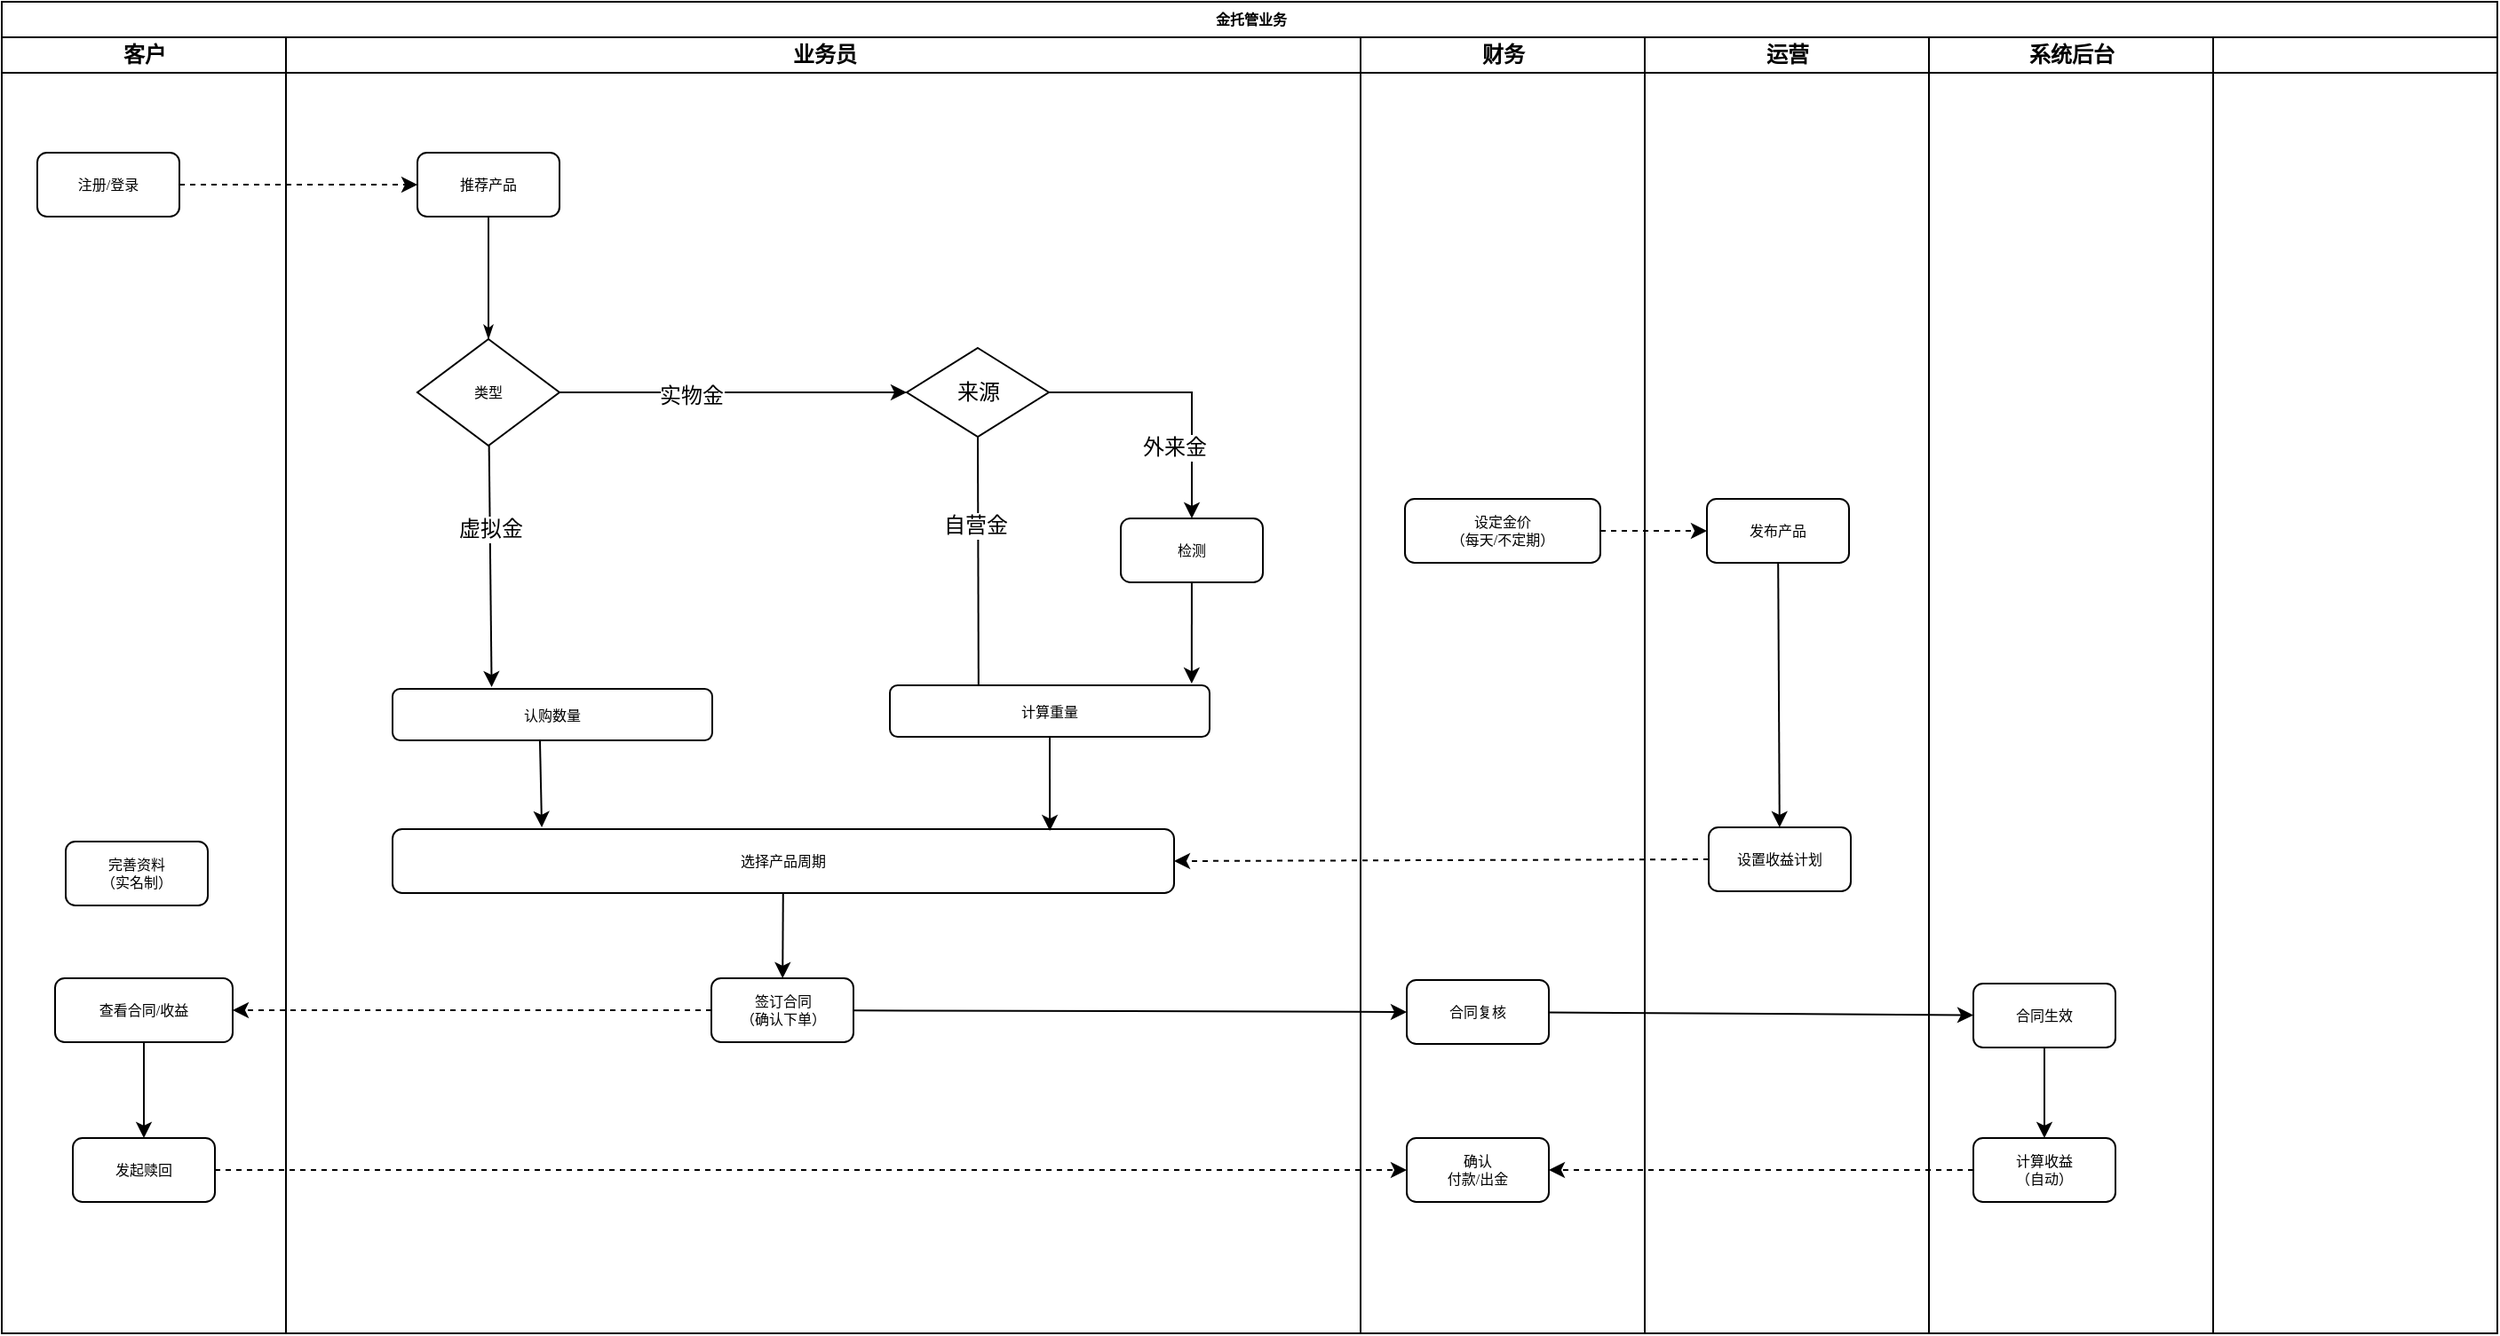 <mxfile version="12.4.7" type="github" pages="3">
  <diagram name="服务金" id="74e2e168-ea6b-b213-b513-2b3c1d86103e">
    <mxGraphModel dx="1172" dy="600" grid="1" gridSize="10" guides="1" tooltips="1" connect="1" arrows="1" fold="1" page="1" pageScale="1" pageWidth="1100" pageHeight="850" background="#ffffff" math="0" shadow="0">
      <root>
        <mxCell id="0"/>
        <mxCell id="1" parent="0"/>
        <mxCell id="77e6c97f196da883-1" value="金托管业务" style="swimlane;html=1;childLayout=stackLayout;startSize=20;rounded=0;shadow=0;labelBackgroundColor=none;strokeColor=#000000;strokeWidth=1;fillColor=#ffffff;fontFamily=Verdana;fontSize=8;fontColor=#000000;align=center;" parent="1" vertex="1">
          <mxGeometry x="70" y="50" width="1405" height="750" as="geometry"/>
        </mxCell>
        <mxCell id="77e6c97f196da883-2" value="客户" style="swimlane;html=1;startSize=20;" parent="77e6c97f196da883-1" vertex="1">
          <mxGeometry y="20" width="160" height="730" as="geometry"/>
        </mxCell>
        <mxCell id="aqZ1NB7vLFw8qtyRI9sM-14" value="完善资料&lt;br&gt;（实名制）" style="rounded=1;whiteSpace=wrap;html=1;shadow=0;labelBackgroundColor=none;strokeColor=#000000;strokeWidth=1;fillColor=#ffffff;fontFamily=Verdana;fontSize=8;fontColor=#000000;align=center;" parent="77e6c97f196da883-2" vertex="1">
          <mxGeometry x="36" y="453" width="80" height="36" as="geometry"/>
        </mxCell>
        <mxCell id="aqZ1NB7vLFw8qtyRI9sM-47" style="edgeStyle=none;rounded=0;orthogonalLoop=1;jettySize=auto;html=1;" parent="77e6c97f196da883-2" source="aqZ1NB7vLFw8qtyRI9sM-24" target="aqZ1NB7vLFw8qtyRI9sM-44" edge="1">
          <mxGeometry relative="1" as="geometry"/>
        </mxCell>
        <mxCell id="aqZ1NB7vLFw8qtyRI9sM-24" value="查看合同/收益" style="rounded=1;whiteSpace=wrap;html=1;shadow=0;labelBackgroundColor=none;strokeColor=#000000;strokeWidth=1;fillColor=#ffffff;fontFamily=Verdana;fontSize=8;fontColor=#000000;align=center;" parent="77e6c97f196da883-2" vertex="1">
          <mxGeometry x="30" y="530" width="100" height="36" as="geometry"/>
        </mxCell>
        <mxCell id="aqZ1NB7vLFw8qtyRI9sM-44" value="发起赎回" style="rounded=1;whiteSpace=wrap;html=1;shadow=0;labelBackgroundColor=none;strokeColor=#000000;strokeWidth=1;fillColor=#ffffff;fontFamily=Verdana;fontSize=8;fontColor=#000000;align=center;" parent="77e6c97f196da883-2" vertex="1">
          <mxGeometry x="40" y="620" width="80" height="36" as="geometry"/>
        </mxCell>
        <mxCell id="77e6c97f196da883-3" value="业务员" style="swimlane;html=1;startSize=20;" parent="77e6c97f196da883-1" vertex="1">
          <mxGeometry x="160" y="20" width="605" height="730" as="geometry"/>
        </mxCell>
        <mxCell id="E34rKz94oYMN4ZFekfvv-4" style="edgeStyle=orthogonalEdgeStyle;rounded=0;orthogonalLoop=1;jettySize=auto;html=1;entryX=0;entryY=0.5;entryDx=0;entryDy=0;dashed=1;" parent="77e6c97f196da883-3" source="xd8myX0lsc00xmERsK0Q-1" target="77e6c97f196da883-9" edge="1">
          <mxGeometry relative="1" as="geometry">
            <Array as="points">
              <mxPoint x="-10" y="83"/>
              <mxPoint x="-10" y="83"/>
            </Array>
          </mxGeometry>
        </mxCell>
        <mxCell id="xd8myX0lsc00xmERsK0Q-1" value="注册/登录" style="rounded=1;whiteSpace=wrap;html=1;shadow=0;labelBackgroundColor=none;strokeColor=#000000;strokeWidth=1;fillColor=#ffffff;fontFamily=Verdana;fontSize=8;fontColor=#000000;align=center;" parent="77e6c97f196da883-3" vertex="1">
          <mxGeometry x="-140" y="65" width="80" height="36" as="geometry"/>
        </mxCell>
        <mxCell id="77e6c97f196da883-9" value="推荐产品" style="rounded=1;whiteSpace=wrap;html=1;shadow=0;labelBackgroundColor=none;strokeColor=#000000;strokeWidth=1;fillColor=#ffffff;fontFamily=Verdana;fontSize=8;fontColor=#000000;align=center;" parent="77e6c97f196da883-3" vertex="1">
          <mxGeometry x="74" y="65" width="80" height="36" as="geometry"/>
        </mxCell>
        <mxCell id="107ba76e4e335f99-1" style="edgeStyle=orthogonalEdgeStyle;rounded=1;html=1;labelBackgroundColor=none;startArrow=none;startFill=0;startSize=5;endArrow=classicThin;endFill=1;endSize=5;jettySize=auto;orthogonalLoop=1;strokeColor=#000000;strokeWidth=1;fontFamily=Verdana;fontSize=8;fontColor=#000000;exitX=0.5;exitY=1;exitDx=0;exitDy=0;exitPerimeter=0;entryX=0.5;entryY=0;entryDx=0;entryDy=0;" parent="77e6c97f196da883-3" source="77e6c97f196da883-9" target="77e6c97f196da883-20" edge="1">
          <mxGeometry relative="1" as="geometry">
            <mxPoint x="84" y="290" as="targetPoint"/>
          </mxGeometry>
        </mxCell>
        <mxCell id="E34rKz94oYMN4ZFekfvv-21" style="edgeStyle=none;rounded=0;orthogonalLoop=1;jettySize=auto;html=1;entryX=0.31;entryY=-0.034;entryDx=0;entryDy=0;entryPerimeter=0;" parent="77e6c97f196da883-3" source="77e6c97f196da883-20" target="aqZ1NB7vLFw8qtyRI9sM-54" edge="1">
          <mxGeometry relative="1" as="geometry">
            <mxPoint x="115.765" y="335" as="targetPoint"/>
          </mxGeometry>
        </mxCell>
        <mxCell id="aqZ1NB7vLFw8qtyRI9sM-81" value="虚拟金" style="text;html=1;resizable=0;points=[];align=center;verticalAlign=middle;labelBackgroundColor=#ffffff;" parent="E34rKz94oYMN4ZFekfvv-21" vertex="1" connectable="0">
          <mxGeometry x="-0.311" relative="1" as="geometry">
            <mxPoint as="offset"/>
          </mxGeometry>
        </mxCell>
        <mxCell id="77e6c97f196da883-20" value="类型" style="rhombus;whiteSpace=wrap;html=1;rounded=0;shadow=0;labelBackgroundColor=none;strokeColor=#000000;strokeWidth=1;fillColor=#ffffff;fontFamily=Verdana;fontSize=8;fontColor=#000000;align=center;" parent="77e6c97f196da883-3" vertex="1">
          <mxGeometry x="74" y="170" width="80" height="60" as="geometry"/>
        </mxCell>
        <mxCell id="aqZ1NB7vLFw8qtyRI9sM-15" style="edgeStyle=none;rounded=0;orthogonalLoop=1;jettySize=auto;html=1;entryX=0;entryY=0.5;entryDx=0;entryDy=0;exitX=1;exitY=0.5;exitDx=0;exitDy=0;" parent="77e6c97f196da883-3" source="77e6c97f196da883-20" target="aqZ1NB7vLFw8qtyRI9sM-13" edge="1">
          <mxGeometry relative="1" as="geometry">
            <mxPoint x="280" y="200" as="sourcePoint"/>
          </mxGeometry>
        </mxCell>
        <mxCell id="aqZ1NB7vLFw8qtyRI9sM-82" value="实物金" style="text;html=1;resizable=0;points=[];align=center;verticalAlign=middle;labelBackgroundColor=#ffffff;" parent="aqZ1NB7vLFw8qtyRI9sM-15" vertex="1" connectable="0">
          <mxGeometry x="-0.243" y="-2" relative="1" as="geometry">
            <mxPoint as="offset"/>
          </mxGeometry>
        </mxCell>
        <mxCell id="aqZ1NB7vLFw8qtyRI9sM-18" style="edgeStyle=none;rounded=0;orthogonalLoop=1;jettySize=auto;html=1;entryX=0.5;entryY=0;entryDx=0;entryDy=0;exitX=1;exitY=0.5;exitDx=0;exitDy=0;" parent="77e6c97f196da883-3" source="aqZ1NB7vLFw8qtyRI9sM-13" target="aqZ1NB7vLFw8qtyRI9sM-21" edge="1">
          <mxGeometry relative="1" as="geometry">
            <mxPoint x="470" y="200" as="targetPoint"/>
            <Array as="points">
              <mxPoint x="510" y="200"/>
            </Array>
          </mxGeometry>
        </mxCell>
        <mxCell id="aqZ1NB7vLFw8qtyRI9sM-80" value="外来金" style="text;html=1;resizable=0;points=[];align=center;verticalAlign=middle;labelBackgroundColor=#ffffff;" parent="aqZ1NB7vLFw8qtyRI9sM-18" vertex="1" connectable="0">
          <mxGeometry x="-0.103" y="-31" relative="1" as="geometry">
            <mxPoint x="2" as="offset"/>
          </mxGeometry>
        </mxCell>
        <mxCell id="aqZ1NB7vLFw8qtyRI9sM-25" style="edgeStyle=none;rounded=0;orthogonalLoop=1;jettySize=auto;html=1;exitX=0.5;exitY=1;exitDx=0;exitDy=0;" parent="77e6c97f196da883-3" source="aqZ1NB7vLFw8qtyRI9sM-13" edge="1">
          <mxGeometry relative="1" as="geometry">
            <mxPoint x="390" y="390" as="targetPoint"/>
          </mxGeometry>
        </mxCell>
        <mxCell id="aqZ1NB7vLFw8qtyRI9sM-79" value="自营金" style="text;html=1;resizable=0;points=[];align=center;verticalAlign=middle;labelBackgroundColor=#ffffff;" parent="aqZ1NB7vLFw8qtyRI9sM-25" vertex="1" connectable="0">
          <mxGeometry x="-0.394" y="-2" relative="1" as="geometry">
            <mxPoint as="offset"/>
          </mxGeometry>
        </mxCell>
        <mxCell id="aqZ1NB7vLFw8qtyRI9sM-13" value="来源" style="rhombus;whiteSpace=wrap;html=1;" parent="77e6c97f196da883-3" vertex="1">
          <mxGeometry x="349.5" y="175" width="80" height="50" as="geometry"/>
        </mxCell>
        <mxCell id="aqZ1NB7vLFw8qtyRI9sM-19" value="签订合同&lt;br&gt;（确认下单）" style="rounded=1;whiteSpace=wrap;html=1;shadow=0;labelBackgroundColor=none;strokeColor=#000000;strokeWidth=1;fillColor=#ffffff;fontFamily=Verdana;fontSize=8;fontColor=#000000;align=center;" parent="77e6c97f196da883-3" vertex="1">
          <mxGeometry x="239.5" y="530" width="80" height="36" as="geometry"/>
        </mxCell>
        <mxCell id="aqZ1NB7vLFw8qtyRI9sM-77" style="edgeStyle=none;rounded=0;orthogonalLoop=1;jettySize=auto;html=1;entryX=0.944;entryY=-0.034;entryDx=0;entryDy=0;entryPerimeter=0;" parent="77e6c97f196da883-3" source="aqZ1NB7vLFw8qtyRI9sM-21" target="aqZ1NB7vLFw8qtyRI9sM-73" edge="1">
          <mxGeometry relative="1" as="geometry"/>
        </mxCell>
        <mxCell id="aqZ1NB7vLFw8qtyRI9sM-21" value="检测" style="rounded=1;whiteSpace=wrap;html=1;shadow=0;labelBackgroundColor=none;strokeColor=#000000;strokeWidth=1;fillColor=#ffffff;fontFamily=Verdana;fontSize=8;fontColor=#000000;align=center;" parent="77e6c97f196da883-3" vertex="1">
          <mxGeometry x="470" y="271" width="80" height="36" as="geometry"/>
        </mxCell>
        <mxCell id="aqZ1NB7vLFw8qtyRI9sM-33" style="edgeStyle=none;rounded=0;orthogonalLoop=1;jettySize=auto;html=1;" parent="77e6c97f196da883-3" source="aqZ1NB7vLFw8qtyRI9sM-26" target="aqZ1NB7vLFw8qtyRI9sM-19" edge="1">
          <mxGeometry relative="1" as="geometry"/>
        </mxCell>
        <mxCell id="aqZ1NB7vLFw8qtyRI9sM-26" value="选择产品周期" style="rounded=1;whiteSpace=wrap;html=1;shadow=0;labelBackgroundColor=none;strokeColor=#000000;strokeWidth=1;fillColor=#ffffff;fontFamily=Verdana;fontSize=8;fontColor=#000000;align=center;" parent="77e6c97f196da883-3" vertex="1">
          <mxGeometry x="60" y="446" width="440" height="36" as="geometry"/>
        </mxCell>
        <mxCell id="aqZ1NB7vLFw8qtyRI9sM-54" value="认购数量" style="rounded=1;whiteSpace=wrap;html=1;shadow=0;labelBackgroundColor=none;strokeColor=#000000;strokeWidth=1;fillColor=#ffffff;fontFamily=Verdana;fontSize=8;fontColor=#000000;align=center;" parent="77e6c97f196da883-3" vertex="1">
          <mxGeometry x="60" y="367" width="180" height="29" as="geometry"/>
        </mxCell>
        <mxCell id="aqZ1NB7vLFw8qtyRI9sM-73" value="计算重量" style="rounded=1;whiteSpace=wrap;html=1;shadow=0;labelBackgroundColor=none;strokeColor=#000000;strokeWidth=1;fillColor=#ffffff;fontFamily=Verdana;fontSize=8;fontColor=#000000;align=center;" parent="77e6c97f196da883-3" vertex="1">
          <mxGeometry x="340" y="365" width="180" height="29" as="geometry"/>
        </mxCell>
        <mxCell id="aqZ1NB7vLFw8qtyRI9sM-62" style="edgeStyle=none;rounded=0;orthogonalLoop=1;jettySize=auto;html=1;exitX=0.461;exitY=1;exitDx=0;exitDy=0;exitPerimeter=0;entryX=0.191;entryY=-0.028;entryDx=0;entryDy=0;entryPerimeter=0;" parent="77e6c97f196da883-3" source="aqZ1NB7vLFw8qtyRI9sM-54" target="aqZ1NB7vLFw8qtyRI9sM-26" edge="1">
          <mxGeometry relative="1" as="geometry">
            <mxPoint x="140" y="430" as="sourcePoint"/>
            <mxPoint x="143" y="440" as="targetPoint"/>
          </mxGeometry>
        </mxCell>
        <mxCell id="aqZ1NB7vLFw8qtyRI9sM-78" style="edgeStyle=none;rounded=0;orthogonalLoop=1;jettySize=auto;html=1;exitX=0.5;exitY=1;exitDx=0;exitDy=0;entryX=0.841;entryY=0.028;entryDx=0;entryDy=0;entryPerimeter=0;" parent="77e6c97f196da883-3" source="aqZ1NB7vLFw8qtyRI9sM-73" target="aqZ1NB7vLFw8qtyRI9sM-26" edge="1">
          <mxGeometry relative="1" as="geometry">
            <mxPoint x="380" y="430" as="sourcePoint"/>
            <mxPoint x="380.0" y="456" as="targetPoint"/>
          </mxGeometry>
        </mxCell>
        <mxCell id="77e6c97f196da883-4" value="财务" style="swimlane;html=1;startSize=20;" parent="77e6c97f196da883-1" vertex="1">
          <mxGeometry x="765" y="20" width="160" height="730" as="geometry"/>
        </mxCell>
        <mxCell id="77e6c97f196da883-12" value="设定金价&lt;br&gt;（每天/不定期）" style="rounded=1;whiteSpace=wrap;html=1;shadow=0;labelBackgroundColor=none;strokeColor=#000000;strokeWidth=1;fillColor=#ffffff;fontFamily=Verdana;fontSize=8;fontColor=#000000;align=center;" parent="77e6c97f196da883-4" vertex="1">
          <mxGeometry x="25" y="260" width="110" height="36" as="geometry"/>
        </mxCell>
        <mxCell id="aqZ1NB7vLFw8qtyRI9sM-32" value="合同复核" style="rounded=1;whiteSpace=wrap;html=1;shadow=0;labelBackgroundColor=none;strokeColor=#000000;strokeWidth=1;fillColor=#ffffff;fontFamily=Verdana;fontSize=8;fontColor=#000000;align=center;" parent="77e6c97f196da883-4" vertex="1">
          <mxGeometry x="26" y="531" width="80" height="36" as="geometry"/>
        </mxCell>
        <mxCell id="aqZ1NB7vLFw8qtyRI9sM-48" value="确认&lt;br&gt;付款/出金" style="rounded=1;whiteSpace=wrap;html=1;shadow=0;labelBackgroundColor=none;strokeColor=#000000;strokeWidth=1;fillColor=#ffffff;fontFamily=Verdana;fontSize=8;fontColor=#000000;align=center;" parent="77e6c97f196da883-4" vertex="1">
          <mxGeometry x="26" y="620" width="80" height="36" as="geometry"/>
        </mxCell>
        <mxCell id="77e6c97f196da883-5" value="运营" style="swimlane;html=1;startSize=20;" parent="77e6c97f196da883-1" vertex="1">
          <mxGeometry x="925" y="20" width="160" height="730" as="geometry"/>
        </mxCell>
        <mxCell id="aqZ1NB7vLFw8qtyRI9sM-66" style="edgeStyle=none;rounded=0;orthogonalLoop=1;jettySize=auto;html=1;" parent="77e6c97f196da883-5" source="xd8myX0lsc00xmERsK0Q-5" target="aqZ1NB7vLFw8qtyRI9sM-65" edge="1">
          <mxGeometry relative="1" as="geometry"/>
        </mxCell>
        <mxCell id="xd8myX0lsc00xmERsK0Q-5" value="发布产品" style="rounded=1;whiteSpace=wrap;html=1;shadow=0;labelBackgroundColor=none;strokeColor=#000000;strokeWidth=1;fillColor=#ffffff;fontFamily=Verdana;fontSize=8;fontColor=#000000;align=center;" parent="77e6c97f196da883-5" vertex="1">
          <mxGeometry x="35" y="260" width="80" height="36" as="geometry"/>
        </mxCell>
        <mxCell id="aqZ1NB7vLFw8qtyRI9sM-65" value="设置收益计划" style="rounded=1;whiteSpace=wrap;html=1;shadow=0;labelBackgroundColor=none;strokeColor=#000000;strokeWidth=1;fillColor=#ffffff;fontFamily=Verdana;fontSize=8;fontColor=#000000;align=center;" parent="77e6c97f196da883-5" vertex="1">
          <mxGeometry x="36" y="445" width="80" height="36" as="geometry"/>
        </mxCell>
        <mxCell id="77e6c97f196da883-6" value="系统后台" style="swimlane;html=1;startSize=20;" parent="77e6c97f196da883-1" vertex="1">
          <mxGeometry x="1085" y="20" width="160" height="730" as="geometry"/>
        </mxCell>
        <mxCell id="aqZ1NB7vLFw8qtyRI9sM-11" value="计算收益&lt;br&gt;（自动）" style="rounded=1;whiteSpace=wrap;html=1;shadow=0;labelBackgroundColor=none;strokeColor=#000000;strokeWidth=1;fillColor=#ffffff;fontFamily=Verdana;fontSize=8;fontColor=#000000;align=center;" parent="77e6c97f196da883-6" vertex="1">
          <mxGeometry x="25" y="620" width="80" height="36" as="geometry"/>
        </mxCell>
        <mxCell id="aqZ1NB7vLFw8qtyRI9sM-37" style="edgeStyle=none;rounded=0;orthogonalLoop=1;jettySize=auto;html=1;entryX=0.5;entryY=0;entryDx=0;entryDy=0;" parent="77e6c97f196da883-6" source="aqZ1NB7vLFw8qtyRI9sM-34" target="aqZ1NB7vLFw8qtyRI9sM-11" edge="1">
          <mxGeometry relative="1" as="geometry"/>
        </mxCell>
        <mxCell id="aqZ1NB7vLFw8qtyRI9sM-34" value="合同生效" style="rounded=1;whiteSpace=wrap;html=1;shadow=0;labelBackgroundColor=none;strokeColor=#000000;strokeWidth=1;fillColor=#ffffff;fontFamily=Verdana;fontSize=8;fontColor=#000000;align=center;" parent="77e6c97f196da883-6" vertex="1">
          <mxGeometry x="25" y="533" width="80" height="36" as="geometry"/>
        </mxCell>
        <mxCell id="77e6c97f196da883-7" value="" style="swimlane;html=1;startSize=20;" parent="77e6c97f196da883-1" vertex="1">
          <mxGeometry x="1245" y="20" width="160" height="730" as="geometry"/>
        </mxCell>
        <mxCell id="aqZ1NB7vLFw8qtyRI9sM-35" style="edgeStyle=none;rounded=0;orthogonalLoop=1;jettySize=auto;html=1;entryX=0;entryY=0.5;entryDx=0;entryDy=0;" parent="77e6c97f196da883-1" source="aqZ1NB7vLFw8qtyRI9sM-19" target="aqZ1NB7vLFw8qtyRI9sM-32" edge="1">
          <mxGeometry relative="1" as="geometry"/>
        </mxCell>
        <mxCell id="aqZ1NB7vLFw8qtyRI9sM-36" style="edgeStyle=none;rounded=0;orthogonalLoop=1;jettySize=auto;html=1;" parent="77e6c97f196da883-1" source="aqZ1NB7vLFw8qtyRI9sM-32" target="aqZ1NB7vLFw8qtyRI9sM-34" edge="1">
          <mxGeometry relative="1" as="geometry"/>
        </mxCell>
        <mxCell id="aqZ1NB7vLFw8qtyRI9sM-40" style="edgeStyle=none;rounded=0;orthogonalLoop=1;jettySize=auto;html=1;dashed=1;" parent="77e6c97f196da883-1" source="aqZ1NB7vLFw8qtyRI9sM-19" target="aqZ1NB7vLFw8qtyRI9sM-24" edge="1">
          <mxGeometry relative="1" as="geometry"/>
        </mxCell>
        <mxCell id="aqZ1NB7vLFw8qtyRI9sM-49" style="edgeStyle=none;rounded=0;orthogonalLoop=1;jettySize=auto;html=1;dashed=1;" parent="77e6c97f196da883-1" source="aqZ1NB7vLFw8qtyRI9sM-44" target="aqZ1NB7vLFw8qtyRI9sM-48" edge="1">
          <mxGeometry relative="1" as="geometry"/>
        </mxCell>
        <mxCell id="aqZ1NB7vLFw8qtyRI9sM-50" style="edgeStyle=none;rounded=0;orthogonalLoop=1;jettySize=auto;html=1;entryX=0;entryY=0.5;entryDx=0;entryDy=0;dashed=1;exitX=1;exitY=0.5;exitDx=0;exitDy=0;" parent="77e6c97f196da883-1" source="77e6c97f196da883-12" target="xd8myX0lsc00xmERsK0Q-5" edge="1">
          <mxGeometry relative="1" as="geometry"/>
        </mxCell>
        <mxCell id="aqZ1NB7vLFw8qtyRI9sM-63" style="edgeStyle=none;rounded=0;orthogonalLoop=1;jettySize=auto;html=1;entryX=1;entryY=0.5;entryDx=0;entryDy=0;dashed=1;" parent="77e6c97f196da883-1" source="aqZ1NB7vLFw8qtyRI9sM-11" target="aqZ1NB7vLFw8qtyRI9sM-48" edge="1">
          <mxGeometry relative="1" as="geometry"/>
        </mxCell>
        <mxCell id="aqZ1NB7vLFw8qtyRI9sM-67" style="edgeStyle=none;rounded=0;orthogonalLoop=1;jettySize=auto;html=1;entryX=1;entryY=0.5;entryDx=0;entryDy=0;exitX=0;exitY=0.5;exitDx=0;exitDy=0;dashed=1;" parent="77e6c97f196da883-1" source="aqZ1NB7vLFw8qtyRI9sM-65" target="aqZ1NB7vLFw8qtyRI9sM-26" edge="1">
          <mxGeometry relative="1" as="geometry">
            <mxPoint x="930" y="500" as="sourcePoint"/>
          </mxGeometry>
        </mxCell>
      </root>
    </mxGraphModel>
  </diagram>
  <diagram name="产业链" id="l8htNi4YbD4oBmqti-kL">
    <mxGraphModel dx="1172" dy="600" grid="1" gridSize="10" guides="1" tooltips="1" connect="1" arrows="1" fold="1" page="1" pageScale="1" pageWidth="1100" pageHeight="850" background="#ffffff" math="0" shadow="0">
      <root>
        <mxCell id="NsfgsFhcZlexKYaY-Mo2-0"/>
        <mxCell id="NsfgsFhcZlexKYaY-Mo2-1" parent="NsfgsFhcZlexKYaY-Mo2-0"/>
        <mxCell id="NsfgsFhcZlexKYaY-Mo2-114" value="" style="group" parent="NsfgsFhcZlexKYaY-Mo2-1" vertex="1" connectable="0">
          <mxGeometry x="70" y="50" width="1260" height="752" as="geometry"/>
        </mxCell>
        <mxCell id="NsfgsFhcZlexKYaY-Mo2-2" value="" style="swimlane;html=1;childLayout=stackLayout;startSize=20;rounded=0;shadow=0;labelBackgroundColor=none;strokeColor=#000000;strokeWidth=1;fillColor=#ffffff;fontFamily=Verdana;fontSize=8;fontColor=#000000;align=center;" parent="NsfgsFhcZlexKYaY-Mo2-114" vertex="1">
          <mxGeometry y="3" width="1260" height="752" as="geometry"/>
        </mxCell>
        <mxCell id="NsfgsFhcZlexKYaY-Mo2-3" value="会员" style="swimlane;html=1;startSize=20;" parent="NsfgsFhcZlexKYaY-Mo2-2" vertex="1">
          <mxGeometry y="20" width="160" height="732" as="geometry"/>
        </mxCell>
        <mxCell id="NsfgsFhcZlexKYaY-Mo2-4" value="浏览首页" style="rounded=1;whiteSpace=wrap;html=1;shadow=0;labelBackgroundColor=none;strokeColor=#000000;strokeWidth=1;fillColor=#ffffff;fontFamily=Verdana;fontSize=8;fontColor=#000000;align=center;" parent="NsfgsFhcZlexKYaY-Mo2-3" vertex="1">
          <mxGeometry x="20" y="180" width="80" height="36" as="geometry"/>
        </mxCell>
        <mxCell id="NsfgsFhcZlexKYaY-Mo2-7" value="&amp;nbsp;浏览商品" style="rounded=1;whiteSpace=wrap;html=1;shadow=0;labelBackgroundColor=none;strokeColor=#000000;strokeWidth=1;fillColor=#ffffff;fontFamily=Verdana;fontSize=8;fontColor=#000000;align=center;" parent="NsfgsFhcZlexKYaY-Mo2-3" vertex="1">
          <mxGeometry x="30" y="507" width="80" height="36" as="geometry"/>
        </mxCell>
        <mxCell id="NsfgsFhcZlexKYaY-Mo2-95" value="下单支付" style="rounded=1;whiteSpace=wrap;html=1;shadow=0;labelBackgroundColor=none;strokeColor=#000000;strokeWidth=1;fillColor=#ffffff;fontFamily=Verdana;fontSize=8;fontColor=#000000;align=center;" parent="NsfgsFhcZlexKYaY-Mo2-3" vertex="1">
          <mxGeometry x="30" y="577" width="80" height="36" as="geometry"/>
        </mxCell>
        <mxCell id="NsfgsFhcZlexKYaY-Mo2-23" value="浏览商家" style="rounded=1;whiteSpace=wrap;html=1;shadow=0;labelBackgroundColor=none;strokeColor=#000000;strokeWidth=1;fillColor=#ffffff;fontFamily=Verdana;fontSize=8;fontColor=#000000;align=center;" parent="NsfgsFhcZlexKYaY-Mo2-3" vertex="1">
          <mxGeometry x="25" y="292" width="80" height="36" as="geometry"/>
        </mxCell>
        <mxCell id="NsfgsFhcZlexKYaY-Mo2-10" value="注册/登录" style="rounded=1;whiteSpace=wrap;html=1;shadow=0;labelBackgroundColor=none;strokeColor=#000000;strokeWidth=1;fillColor=#ffffff;fontFamily=Verdana;fontSize=8;fontColor=#000000;align=center;" parent="NsfgsFhcZlexKYaY-Mo2-3" vertex="1">
          <mxGeometry x="25" y="40" width="80" height="36" as="geometry"/>
        </mxCell>
        <mxCell id="NsfgsFhcZlexKYaY-Mo2-126" value="收货完成" style="rounded=1;whiteSpace=wrap;html=1;shadow=0;labelBackgroundColor=none;strokeColor=#000000;strokeWidth=1;fillColor=#ffffff;fontFamily=Verdana;fontSize=8;fontColor=#000000;align=center;" parent="NsfgsFhcZlexKYaY-Mo2-3" vertex="1">
          <mxGeometry x="30" y="667" width="80" height="36" as="geometry"/>
        </mxCell>
        <mxCell id="NsfgsFhcZlexKYaY-Mo2-144" value="分类浏览" style="rounded=1;whiteSpace=wrap;html=1;shadow=0;labelBackgroundColor=none;strokeColor=#000000;strokeWidth=1;fillColor=#ffffff;fontFamily=Verdana;fontSize=8;fontColor=#000000;align=center;" parent="NsfgsFhcZlexKYaY-Mo2-3" vertex="1">
          <mxGeometry x="20" y="227" width="80" height="36" as="geometry"/>
        </mxCell>
        <mxCell id="NsfgsFhcZlexKYaY-Mo2-145" value="搜索" style="rounded=1;whiteSpace=wrap;html=1;shadow=0;labelBackgroundColor=none;strokeColor=#000000;strokeWidth=1;fillColor=#ffffff;fontFamily=Verdana;fontSize=8;fontColor=#000000;align=center;" parent="NsfgsFhcZlexKYaY-Mo2-3" vertex="1">
          <mxGeometry x="20" y="366" width="80" height="36" as="geometry"/>
        </mxCell>
        <mxCell id="NsfgsFhcZlexKYaY-Mo2-8" value="商家" style="swimlane;html=1;startSize=20;" parent="NsfgsFhcZlexKYaY-Mo2-2" vertex="1">
          <mxGeometry x="160" y="20" width="710" height="732" as="geometry"/>
        </mxCell>
        <mxCell id="NsfgsFhcZlexKYaY-Mo2-71" style="edgeStyle=orthogonalEdgeStyle;rounded=0;orthogonalLoop=1;jettySize=auto;html=1;" parent="NsfgsFhcZlexKYaY-Mo2-8" source="NsfgsFhcZlexKYaY-Mo2-11" target="NsfgsFhcZlexKYaY-Mo2-38" edge="1">
          <mxGeometry relative="1" as="geometry"/>
        </mxCell>
        <mxCell id="NsfgsFhcZlexKYaY-Mo2-103" value="申请" style="text;html=1;align=center;verticalAlign=middle;resizable=0;points=[];;labelBackgroundColor=#ffffff;" parent="NsfgsFhcZlexKYaY-Mo2-71" vertex="1" connectable="0">
          <mxGeometry x="0.017" y="-1" relative="1" as="geometry">
            <mxPoint as="offset"/>
          </mxGeometry>
        </mxCell>
        <mxCell id="NsfgsFhcZlexKYaY-Mo2-11" value="商家注册&lt;br&gt;（工商、店铺、品牌）" style="rounded=1;whiteSpace=wrap;html=1;shadow=0;labelBackgroundColor=none;strokeColor=#000000;strokeWidth=1;fillColor=#ffffff;fontFamily=Verdana;fontSize=8;fontColor=#000000;align=center;" parent="NsfgsFhcZlexKYaY-Mo2-8" vertex="1">
          <mxGeometry x="270" y="99" width="130" height="36" as="geometry"/>
        </mxCell>
        <mxCell id="NsfgsFhcZlexKYaY-Mo2-36" value="运营" style="swimlane;html=1;startSize=20;" parent="NsfgsFhcZlexKYaY-Mo2-8" vertex="1">
          <mxGeometry x="470" width="240" height="730" as="geometry"/>
        </mxCell>
        <mxCell id="NsfgsFhcZlexKYaY-Mo2-38" value="商家管理" style="rounded=1;whiteSpace=wrap;html=1;shadow=0;labelBackgroundColor=none;strokeColor=#000000;strokeWidth=1;fillColor=#ffffff;fontFamily=Verdana;fontSize=8;fontColor=#000000;align=center;" parent="NsfgsFhcZlexKYaY-Mo2-36" vertex="1">
          <mxGeometry x="90" y="99" width="80" height="36" as="geometry"/>
        </mxCell>
        <mxCell id="NsfgsFhcZlexKYaY-Mo2-39" value="平台设置" style="rounded=1;whiteSpace=wrap;html=1;shadow=0;labelBackgroundColor=none;strokeColor=#000000;strokeWidth=1;fillColor=#ffffff;fontFamily=Verdana;fontSize=8;fontColor=#000000;align=center;" parent="NsfgsFhcZlexKYaY-Mo2-36" vertex="1">
          <mxGeometry x="80" y="329" width="80" height="36" as="geometry"/>
        </mxCell>
        <mxCell id="NsfgsFhcZlexKYaY-Mo2-74" value="平台页面模版" style="rounded=1;whiteSpace=wrap;html=1;shadow=0;labelBackgroundColor=none;strokeColor=#000000;strokeWidth=1;fillColor=#ffffff;fontFamily=Verdana;fontSize=8;fontColor=#000000;align=center;" parent="NsfgsFhcZlexKYaY-Mo2-36" vertex="1">
          <mxGeometry x="80" y="175" width="80" height="45" as="geometry"/>
        </mxCell>
        <mxCell id="NsfgsFhcZlexKYaY-Mo2-75" value="协议管理" style="rounded=1;whiteSpace=wrap;html=1;shadow=0;labelBackgroundColor=none;strokeColor=#000000;strokeWidth=1;fillColor=#ffffff;fontFamily=Verdana;fontSize=8;fontColor=#000000;align=center;" parent="NsfgsFhcZlexKYaY-Mo2-36" vertex="1">
          <mxGeometry x="80" y="40" width="80" height="36" as="geometry"/>
        </mxCell>
        <mxCell id="NsfgsFhcZlexKYaY-Mo2-87" value="支付方式" style="rounded=1;whiteSpace=wrap;html=1;shadow=0;labelBackgroundColor=none;strokeColor=#000000;strokeWidth=1;fillColor=#ffffff;fontFamily=Verdana;fontSize=8;fontColor=#000000;align=center;" parent="NsfgsFhcZlexKYaY-Mo2-36" vertex="1">
          <mxGeometry x="80" y="384" width="80" height="34" as="geometry"/>
        </mxCell>
        <mxCell id="NsfgsFhcZlexKYaY-Mo2-142" value="" style="group;dashed=1;" parent="NsfgsFhcZlexKYaY-Mo2-36" vertex="1" connectable="0">
          <mxGeometry x="41" y="586" width="150" height="124" as="geometry"/>
        </mxCell>
        <mxCell id="NsfgsFhcZlexKYaY-Mo2-139" value="" style="rounded=1;whiteSpace=wrap;html=1;dashed=1;" parent="NsfgsFhcZlexKYaY-Mo2-142" vertex="1">
          <mxGeometry y="7" width="150" height="124" as="geometry"/>
        </mxCell>
        <mxCell id="NsfgsFhcZlexKYaY-Mo2-141" value="物流模版" style="rounded=1;whiteSpace=wrap;html=1;shadow=0;labelBackgroundColor=none;strokeColor=#000000;strokeWidth=1;fillColor=#ffffff;fontFamily=Verdana;fontSize=8;fontColor=#000000;align=center;" parent="NsfgsFhcZlexKYaY-Mo2-142" vertex="1">
          <mxGeometry x="39" y="78" width="80" height="31" as="geometry"/>
        </mxCell>
        <mxCell id="NsfgsFhcZlexKYaY-Mo2-140" value="物流公司" style="rounded=1;whiteSpace=wrap;html=1;shadow=0;labelBackgroundColor=none;strokeColor=#000000;strokeWidth=1;fillColor=#ffffff;fontFamily=Verdana;fontSize=8;fontColor=#000000;align=center;" parent="NsfgsFhcZlexKYaY-Mo2-142" vertex="1">
          <mxGeometry x="39" y="26" width="80" height="36" as="geometry"/>
        </mxCell>
        <mxCell id="NsfgsFhcZlexKYaY-Mo2-76" value="结算信息认证" style="rounded=1;whiteSpace=wrap;html=1;shadow=0;labelBackgroundColor=none;strokeColor=#000000;strokeWidth=1;fillColor=#ffffff;fontFamily=Verdana;fontSize=8;fontColor=#000000;align=center;" parent="NsfgsFhcZlexKYaY-Mo2-8" vertex="1">
          <mxGeometry x="290" y="144" width="80" height="36" as="geometry"/>
        </mxCell>
        <mxCell id="NsfgsFhcZlexKYaY-Mo2-81" style="edgeStyle=orthogonalEdgeStyle;rounded=0;orthogonalLoop=1;jettySize=auto;html=1;" parent="NsfgsFhcZlexKYaY-Mo2-8" source="NsfgsFhcZlexKYaY-Mo2-76" target="NsfgsFhcZlexKYaY-Mo2-38" edge="1">
          <mxGeometry relative="1" as="geometry">
            <mxPoint x="440" y="60" as="targetPoint"/>
          </mxGeometry>
        </mxCell>
        <mxCell id="NsfgsFhcZlexKYaY-Mo2-116" style="edgeStyle=orthogonalEdgeStyle;rounded=0;orthogonalLoop=1;jettySize=auto;html=1;entryX=0.5;entryY=0;entryDx=0;entryDy=0;dashed=1;" parent="NsfgsFhcZlexKYaY-Mo2-8" source="NsfgsFhcZlexKYaY-Mo2-82" target="NsfgsFhcZlexKYaY-Mo2-6" edge="1">
          <mxGeometry relative="1" as="geometry"/>
        </mxCell>
        <mxCell id="NsfgsFhcZlexKYaY-Mo2-82" value="店铺商品分类" style="rounded=1;whiteSpace=wrap;html=1;shadow=0;labelBackgroundColor=none;strokeColor=#000000;strokeWidth=1;fillColor=#ffffff;fontFamily=Verdana;fontSize=8;fontColor=#000000;align=center;" parent="NsfgsFhcZlexKYaY-Mo2-8" vertex="1">
          <mxGeometry x="290" y="427" width="80" height="36" as="geometry"/>
        </mxCell>
        <mxCell id="NsfgsFhcZlexKYaY-Mo2-132" style="edgeStyle=orthogonalEdgeStyle;rounded=0;orthogonalLoop=1;jettySize=auto;html=1;dashed=1;" parent="NsfgsFhcZlexKYaY-Mo2-8" source="NsfgsFhcZlexKYaY-Mo2-83" target="NsfgsFhcZlexKYaY-Mo2-128" edge="1">
          <mxGeometry relative="1" as="geometry"/>
        </mxCell>
        <mxCell id="NsfgsFhcZlexKYaY-Mo2-83" value="订单管理" style="rounded=1;whiteSpace=wrap;html=1;shadow=0;labelBackgroundColor=none;strokeColor=#000000;strokeWidth=1;fillColor=#ffffff;fontFamily=Verdana;fontSize=8;fontColor=#000000;align=center;" parent="NsfgsFhcZlexKYaY-Mo2-8" vertex="1">
          <mxGeometry x="290" y="586" width="80" height="36" as="geometry"/>
        </mxCell>
        <mxCell id="NsfgsFhcZlexKYaY-Mo2-93" value="商家页面模版" style="rounded=1;whiteSpace=wrap;html=1;shadow=0;labelBackgroundColor=none;strokeColor=#000000;strokeWidth=1;fillColor=#ffffff;fontFamily=Verdana;fontSize=8;fontColor=#000000;align=center;" parent="NsfgsFhcZlexKYaY-Mo2-8" vertex="1">
          <mxGeometry x="290" y="292" width="80" height="36" as="geometry"/>
        </mxCell>
        <mxCell id="NsfgsFhcZlexKYaY-Mo2-6" value="商品管理" style="rounded=1;whiteSpace=wrap;html=1;shadow=0;labelBackgroundColor=none;strokeColor=#000000;strokeWidth=1;fillColor=#ffffff;fontFamily=Verdana;fontSize=8;fontColor=#000000;align=center;" parent="NsfgsFhcZlexKYaY-Mo2-8" vertex="1">
          <mxGeometry x="290" y="506" width="80" height="36" as="geometry"/>
        </mxCell>
        <mxCell id="NsfgsFhcZlexKYaY-Mo2-102" style="edgeStyle=orthogonalEdgeStyle;rounded=0;orthogonalLoop=1;jettySize=auto;html=1;entryX=0.5;entryY=0;entryDx=0;entryDy=0;dashed=1;" parent="NsfgsFhcZlexKYaY-Mo2-8" source="NsfgsFhcZlexKYaY-Mo2-75" target="NsfgsFhcZlexKYaY-Mo2-11" edge="1">
          <mxGeometry relative="1" as="geometry"/>
        </mxCell>
        <mxCell id="NsfgsFhcZlexKYaY-Mo2-124" value="物流发货" style="rounded=1;whiteSpace=wrap;html=1;shadow=0;labelBackgroundColor=none;strokeColor=#000000;strokeWidth=1;fillColor=#ffffff;fontFamily=Verdana;fontSize=8;fontColor=#000000;align=center;" parent="NsfgsFhcZlexKYaY-Mo2-8" vertex="1">
          <mxGeometry x="120" y="677" width="80" height="36" as="geometry"/>
        </mxCell>
        <mxCell id="NsfgsFhcZlexKYaY-Mo2-128" value="线下体验店" style="rounded=1;whiteSpace=wrap;html=1;shadow=0;labelBackgroundColor=none;strokeColor=#000000;strokeWidth=1;fillColor=#ffffff;fontFamily=Verdana;fontSize=8;fontColor=#000000;align=center;" parent="NsfgsFhcZlexKYaY-Mo2-8" vertex="1">
          <mxGeometry x="120" y="586" width="80" height="36" as="geometry"/>
        </mxCell>
        <mxCell id="NsfgsFhcZlexKYaY-Mo2-143" style="edgeStyle=orthogonalEdgeStyle;rounded=0;orthogonalLoop=1;jettySize=auto;html=1;entryX=1;entryY=0.5;entryDx=0;entryDy=0;dashed=1;" parent="NsfgsFhcZlexKYaY-Mo2-8" source="NsfgsFhcZlexKYaY-Mo2-139" target="NsfgsFhcZlexKYaY-Mo2-124" edge="1">
          <mxGeometry relative="1" as="geometry"/>
        </mxCell>
        <mxCell id="NsfgsFhcZlexKYaY-Mo2-40" value="管理员" style="swimlane;html=1;startSize=20;" parent="NsfgsFhcZlexKYaY-Mo2-2" vertex="1">
          <mxGeometry x="870" y="20" width="300" height="732" as="geometry"/>
        </mxCell>
        <mxCell id="NsfgsFhcZlexKYaY-Mo2-43" value="站点管理" style="rounded=1;whiteSpace=wrap;html=1;shadow=0;labelBackgroundColor=none;strokeColor=#000000;strokeWidth=1;fillColor=#ffffff;fontFamily=Verdana;fontSize=8;fontColor=#000000;align=center;" parent="NsfgsFhcZlexKYaY-Mo2-40" vertex="1">
          <mxGeometry x="100" y="57" width="80" height="36" as="geometry"/>
        </mxCell>
        <mxCell id="NsfgsFhcZlexKYaY-Mo2-115" value="" style="group" parent="NsfgsFhcZlexKYaY-Mo2-40" vertex="1" connectable="0">
          <mxGeometry x="15" y="387" width="270" height="260" as="geometry"/>
        </mxCell>
        <mxCell id="NsfgsFhcZlexKYaY-Mo2-106" value="" style="rounded=1;whiteSpace=wrap;html=1;dashed=1;" parent="NsfgsFhcZlexKYaY-Mo2-115" vertex="1">
          <mxGeometry y="6" width="270" height="260" as="geometry"/>
        </mxCell>
        <mxCell id="NsfgsFhcZlexKYaY-Mo2-109" value="商品分类" style="rounded=1;whiteSpace=wrap;html=1;shadow=0;labelBackgroundColor=none;strokeColor=#000000;strokeWidth=1;fillColor=#ffffff;fontFamily=Verdana;fontSize=8;fontColor=#000000;align=center;" parent="NsfgsFhcZlexKYaY-Mo2-115" vertex="1">
          <mxGeometry x="19.5" y="104" width="80" height="36" as="geometry"/>
        </mxCell>
        <mxCell id="NsfgsFhcZlexKYaY-Mo2-111" value="商品属性" style="rounded=1;whiteSpace=wrap;html=1;shadow=0;labelBackgroundColor=none;strokeColor=#000000;strokeWidth=1;fillColor=#ffffff;fontFamily=Verdana;fontSize=8;fontColor=#000000;align=center;" parent="NsfgsFhcZlexKYaY-Mo2-115" vertex="1">
          <mxGeometry x="19.5" y="200" width="80" height="36" as="geometry"/>
        </mxCell>
        <mxCell id="NsfgsFhcZlexKYaY-Mo2-112" value="商品款式" style="rounded=1;whiteSpace=wrap;html=1;shadow=0;labelBackgroundColor=none;strokeColor=#000000;strokeWidth=1;fillColor=#ffffff;fontFamily=Verdana;fontSize=8;fontColor=#000000;align=center;" parent="NsfgsFhcZlexKYaY-Mo2-115" vertex="1">
          <mxGeometry x="179.5" y="150" width="80" height="36" as="geometry"/>
        </mxCell>
        <mxCell id="NsfgsFhcZlexKYaY-Mo2-107" style="edgeStyle=orthogonalEdgeStyle;rounded=0;orthogonalLoop=1;jettySize=auto;html=1;entryX=0;entryY=0.5;entryDx=0;entryDy=0;" parent="NsfgsFhcZlexKYaY-Mo2-115" source="NsfgsFhcZlexKYaY-Mo2-109" target="NsfgsFhcZlexKYaY-Mo2-112" edge="1">
          <mxGeometry relative="1" as="geometry"/>
        </mxCell>
        <mxCell id="NsfgsFhcZlexKYaY-Mo2-110" value="" style="edgeStyle=orthogonalEdgeStyle;rounded=0;orthogonalLoop=1;jettySize=auto;html=1;entryX=0;entryY=0.5;entryDx=0;entryDy=0;" parent="NsfgsFhcZlexKYaY-Mo2-115" source="NsfgsFhcZlexKYaY-Mo2-111" target="NsfgsFhcZlexKYaY-Mo2-112" edge="1">
          <mxGeometry relative="1" as="geometry"/>
        </mxCell>
        <mxCell id="NsfgsFhcZlexKYaY-Mo2-113" value="商品成色" style="rounded=1;whiteSpace=wrap;html=1;shadow=0;labelBackgroundColor=none;strokeColor=#000000;strokeWidth=1;fillColor=#ffffff;fontFamily=Verdana;fontSize=8;fontColor=#000000;align=center;" parent="NsfgsFhcZlexKYaY-Mo2-115" vertex="1">
          <mxGeometry x="19.5" y="27" width="80" height="36" as="geometry"/>
        </mxCell>
        <mxCell id="NsfgsFhcZlexKYaY-Mo2-108" value="" style="edgeStyle=orthogonalEdgeStyle;rounded=0;orthogonalLoop=1;jettySize=auto;html=1;" parent="NsfgsFhcZlexKYaY-Mo2-115" source="NsfgsFhcZlexKYaY-Mo2-109" target="NsfgsFhcZlexKYaY-Mo2-113" edge="1">
          <mxGeometry relative="1" as="geometry"/>
        </mxCell>
        <mxCell id="NsfgsFhcZlexKYaY-Mo2-90" style="edgeStyle=orthogonalEdgeStyle;rounded=0;orthogonalLoop=1;jettySize=auto;html=1;dashed=1;" parent="NsfgsFhcZlexKYaY-Mo2-2" source="NsfgsFhcZlexKYaY-Mo2-74" target="NsfgsFhcZlexKYaY-Mo2-4" edge="1">
          <mxGeometry relative="1" as="geometry"/>
        </mxCell>
        <mxCell id="NsfgsFhcZlexKYaY-Mo2-94" style="edgeStyle=orthogonalEdgeStyle;rounded=0;orthogonalLoop=1;jettySize=auto;html=1;dashed=1;" parent="NsfgsFhcZlexKYaY-Mo2-2" source="NsfgsFhcZlexKYaY-Mo2-93" target="NsfgsFhcZlexKYaY-Mo2-23" edge="1">
          <mxGeometry relative="1" as="geometry"/>
        </mxCell>
        <mxCell id="NsfgsFhcZlexKYaY-Mo2-99" style="edgeStyle=orthogonalEdgeStyle;rounded=0;orthogonalLoop=1;jettySize=auto;html=1;entryX=1;entryY=0.5;entryDx=0;entryDy=0;dashed=1;" parent="NsfgsFhcZlexKYaY-Mo2-2" source="NsfgsFhcZlexKYaY-Mo2-75" target="NsfgsFhcZlexKYaY-Mo2-10" edge="1">
          <mxGeometry relative="1" as="geometry"/>
        </mxCell>
        <mxCell id="NsfgsFhcZlexKYaY-Mo2-117" style="edgeStyle=orthogonalEdgeStyle;rounded=0;orthogonalLoop=1;jettySize=auto;html=1;entryX=1;entryY=0.5;entryDx=0;entryDy=0;dashed=1;" parent="NsfgsFhcZlexKYaY-Mo2-2" source="NsfgsFhcZlexKYaY-Mo2-106" target="NsfgsFhcZlexKYaY-Mo2-6" edge="1">
          <mxGeometry relative="1" as="geometry"/>
        </mxCell>
        <mxCell id="NsfgsFhcZlexKYaY-Mo2-119" style="edgeStyle=orthogonalEdgeStyle;rounded=0;orthogonalLoop=1;jettySize=auto;html=1;dashed=1;" parent="NsfgsFhcZlexKYaY-Mo2-2" source="NsfgsFhcZlexKYaY-Mo2-6" target="NsfgsFhcZlexKYaY-Mo2-7" edge="1">
          <mxGeometry relative="1" as="geometry"/>
        </mxCell>
        <mxCell id="NsfgsFhcZlexKYaY-Mo2-133" style="edgeStyle=orthogonalEdgeStyle;rounded=0;orthogonalLoop=1;jettySize=auto;html=1;entryX=1;entryY=0.5;entryDx=0;entryDy=0;dashed=1;" parent="NsfgsFhcZlexKYaY-Mo2-2" source="NsfgsFhcZlexKYaY-Mo2-128" target="NsfgsFhcZlexKYaY-Mo2-126" edge="1">
          <mxGeometry relative="1" as="geometry"/>
        </mxCell>
        <mxCell id="NsfgsFhcZlexKYaY-Mo2-137" value="核销" style="text;html=1;align=center;verticalAlign=middle;resizable=0;points=[];;labelBackgroundColor=#ffffff;" parent="NsfgsFhcZlexKYaY-Mo2-133" vertex="1" connectable="0">
          <mxGeometry x="-0.469" y="2" relative="1" as="geometry">
            <mxPoint as="offset"/>
          </mxGeometry>
        </mxCell>
        <mxCell id="NsfgsFhcZlexKYaY-Mo2-134" style="edgeStyle=orthogonalEdgeStyle;rounded=0;orthogonalLoop=1;jettySize=auto;html=1;entryX=1;entryY=0.5;entryDx=0;entryDy=0;dashed=1;" parent="NsfgsFhcZlexKYaY-Mo2-2" source="NsfgsFhcZlexKYaY-Mo2-124" target="NsfgsFhcZlexKYaY-Mo2-126" edge="1">
          <mxGeometry relative="1" as="geometry"/>
        </mxCell>
      </root>
    </mxGraphModel>
  </diagram>
  <diagram id="hEQ_yg2kPSshXSAMFrq0" name="架构">
    <mxGraphModel dx="932" dy="634" grid="1" gridSize="10" guides="1" tooltips="1" connect="1" arrows="1" fold="1" page="1" pageScale="1" pageWidth="827" pageHeight="1169" math="0" shadow="0">
      <root>
        <mxCell id="XY_svhr8wJ1Le2Kpte4z-0"/>
        <mxCell id="XY_svhr8wJ1Le2Kpte4z-1" parent="XY_svhr8wJ1Le2Kpte4z-0"/>
        <mxCell id="qg0N6oXNJu96aB-btfj4-1" style="edgeStyle=orthogonalEdgeStyle;rounded=0;orthogonalLoop=1;jettySize=auto;html=1;entryX=0;entryY=0.5;entryDx=0;entryDy=0;" edge="1" parent="XY_svhr8wJ1Le2Kpte4z-1" source="XY_svhr8wJ1Le2Kpte4z-2" target="qg0N6oXNJu96aB-btfj4-0">
          <mxGeometry relative="1" as="geometry"/>
        </mxCell>
        <mxCell id="XY_svhr8wJ1Le2Kpte4z-2" value="Eureka" style="rounded=1;whiteSpace=wrap;html=1;" parent="XY_svhr8wJ1Le2Kpte4z-1" vertex="1">
          <mxGeometry x="50" y="140" width="120" height="60" as="geometry"/>
        </mxCell>
        <mxCell id="qg0N6oXNJu96aB-btfj4-3" style="edgeStyle=orthogonalEdgeStyle;rounded=0;orthogonalLoop=1;jettySize=auto;html=1;" edge="1" parent="XY_svhr8wJ1Le2Kpte4z-1" source="qg0N6oXNJu96aB-btfj4-0" target="qg0N6oXNJu96aB-btfj4-2">
          <mxGeometry relative="1" as="geometry"/>
        </mxCell>
        <mxCell id="qg0N6oXNJu96aB-btfj4-8" style="edgeStyle=orthogonalEdgeStyle;rounded=0;orthogonalLoop=1;jettySize=auto;html=1;entryX=0;entryY=0.5;entryDx=0;entryDy=0;" edge="1" parent="XY_svhr8wJ1Le2Kpte4z-1" source="qg0N6oXNJu96aB-btfj4-0" target="qg0N6oXNJu96aB-btfj4-6">
          <mxGeometry relative="1" as="geometry">
            <mxPoint x="280" y="270" as="targetPoint"/>
            <Array as="points">
              <mxPoint x="280" y="400"/>
            </Array>
          </mxGeometry>
        </mxCell>
        <mxCell id="qg0N6oXNJu96aB-btfj4-0" value="Config" style="rounded=1;whiteSpace=wrap;html=1;" vertex="1" parent="XY_svhr8wJ1Le2Kpte4z-1">
          <mxGeometry x="220" y="140" width="120" height="60" as="geometry"/>
        </mxCell>
        <mxCell id="qg0N6oXNJu96aB-btfj4-5" style="edgeStyle=orthogonalEdgeStyle;rounded=0;orthogonalLoop=1;jettySize=auto;html=1;entryX=0;entryY=0.5;entryDx=0;entryDy=0;" edge="1" parent="XY_svhr8wJ1Le2Kpte4z-1" source="qg0N6oXNJu96aB-btfj4-2" target="qg0N6oXNJu96aB-btfj4-4">
          <mxGeometry relative="1" as="geometry"/>
        </mxCell>
        <mxCell id="qg0N6oXNJu96aB-btfj4-2" value="Gateway" style="rounded=1;whiteSpace=wrap;html=1;" vertex="1" parent="XY_svhr8wJ1Le2Kpte4z-1">
          <mxGeometry x="400" y="140" width="120" height="60" as="geometry"/>
        </mxCell>
        <mxCell id="qg0N6oXNJu96aB-btfj4-18" style="edgeStyle=orthogonalEdgeStyle;rounded=0;orthogonalLoop=1;jettySize=auto;html=1;entryX=0.5;entryY=0;entryDx=0;entryDy=0;dashed=1;" edge="1" parent="XY_svhr8wJ1Le2Kpte4z-1" source="qg0N6oXNJu96aB-btfj4-4" target="qg0N6oXNJu96aB-btfj4-11">
          <mxGeometry relative="1" as="geometry">
            <Array as="points">
              <mxPoint x="655" y="370"/>
              <mxPoint x="655" y="370"/>
            </Array>
          </mxGeometry>
        </mxCell>
        <mxCell id="qg0N6oXNJu96aB-btfj4-4" value="Auth" style="rounded=1;whiteSpace=wrap;html=1;" vertex="1" parent="XY_svhr8wJ1Le2Kpte4z-1">
          <mxGeometry x="587" y="140" width="120" height="60" as="geometry"/>
        </mxCell>
        <mxCell id="qg0N6oXNJu96aB-btfj4-13" style="edgeStyle=orthogonalEdgeStyle;rounded=0;orthogonalLoop=1;jettySize=auto;html=1;exitX=0.442;exitY=1.017;exitDx=0;exitDy=0;exitPerimeter=0;" edge="1" parent="XY_svhr8wJ1Le2Kpte4z-1" source="qg0N6oXNJu96aB-btfj4-6" target="qg0N6oXNJu96aB-btfj4-11">
          <mxGeometry relative="1" as="geometry">
            <Array as="points">
              <mxPoint x="453" y="510"/>
            </Array>
          </mxGeometry>
        </mxCell>
        <mxCell id="qg0N6oXNJu96aB-btfj4-6" value="TxManager" style="rounded=1;whiteSpace=wrap;html=1;" vertex="1" parent="XY_svhr8wJ1Le2Kpte4z-1">
          <mxGeometry x="400" y="370" width="120" height="60" as="geometry"/>
        </mxCell>
        <mxCell id="qg0N6oXNJu96aB-btfj4-12" value="" style="group" vertex="1" connectable="0" parent="XY_svhr8wJ1Le2Kpte4z-1">
          <mxGeometry x="560" y="370" width="190" height="280" as="geometry"/>
        </mxCell>
        <mxCell id="qg0N6oXNJu96aB-btfj4-11" value="" style="rounded=1;whiteSpace=wrap;html=1;fillColor=#f5f5f5;strokeColor=#666666;fontColor=#333333;dashed=1;" vertex="1" parent="qg0N6oXNJu96aB-btfj4-12">
          <mxGeometry width="190" height="280" as="geometry"/>
        </mxCell>
        <mxCell id="qg0N6oXNJu96aB-btfj4-7" value="Admin" style="rounded=1;whiteSpace=wrap;html=1;" vertex="1" parent="qg0N6oXNJu96aB-btfj4-12">
          <mxGeometry x="32" y="28" width="120" height="60" as="geometry"/>
        </mxCell>
        <mxCell id="qg0N6oXNJu96aB-btfj4-9" value="Business" style="rounded=1;whiteSpace=wrap;html=1;" vertex="1" parent="qg0N6oXNJu96aB-btfj4-12">
          <mxGeometry x="32" y="111" width="120" height="60" as="geometry"/>
        </mxCell>
        <mxCell id="qg0N6oXNJu96aB-btfj4-10" value="Mall" style="rounded=1;whiteSpace=wrap;html=1;" vertex="1" parent="qg0N6oXNJu96aB-btfj4-12">
          <mxGeometry x="32" y="193" width="120" height="60" as="geometry"/>
        </mxCell>
      </root>
    </mxGraphModel>
  </diagram>
</mxfile>
